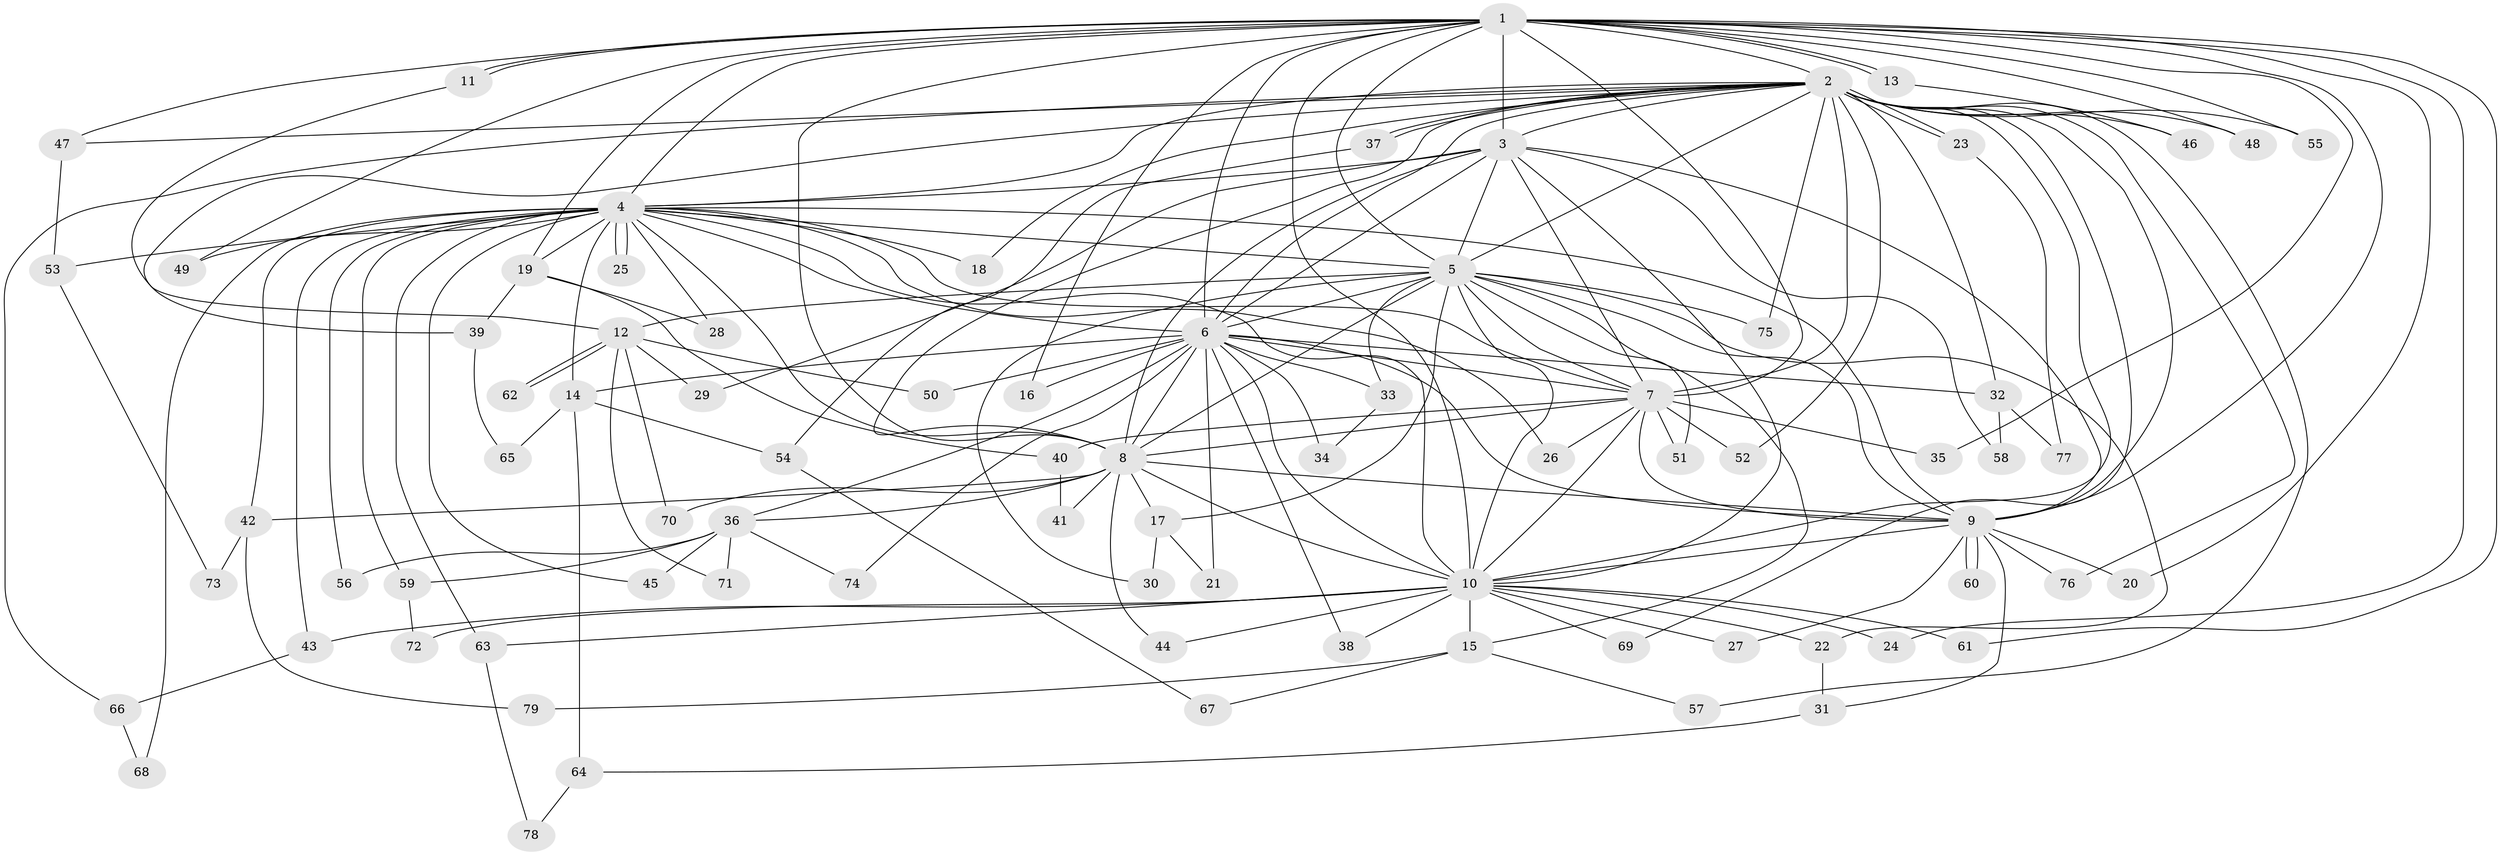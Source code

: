// coarse degree distribution, {21: 0.01694915254237288, 23: 0.05084745762711865, 10: 0.01694915254237288, 16: 0.01694915254237288, 17: 0.01694915254237288, 12: 0.03389830508474576, 3: 0.11864406779661017, 8: 0.01694915254237288, 5: 0.03389830508474576, 2: 0.5423728813559322, 4: 0.0847457627118644, 6: 0.01694915254237288, 7: 0.01694915254237288, 1: 0.01694915254237288}
// Generated by graph-tools (version 1.1) at 2025/51/02/27/25 19:51:48]
// undirected, 79 vertices, 183 edges
graph export_dot {
graph [start="1"]
  node [color=gray90,style=filled];
  1;
  2;
  3;
  4;
  5;
  6;
  7;
  8;
  9;
  10;
  11;
  12;
  13;
  14;
  15;
  16;
  17;
  18;
  19;
  20;
  21;
  22;
  23;
  24;
  25;
  26;
  27;
  28;
  29;
  30;
  31;
  32;
  33;
  34;
  35;
  36;
  37;
  38;
  39;
  40;
  41;
  42;
  43;
  44;
  45;
  46;
  47;
  48;
  49;
  50;
  51;
  52;
  53;
  54;
  55;
  56;
  57;
  58;
  59;
  60;
  61;
  62;
  63;
  64;
  65;
  66;
  67;
  68;
  69;
  70;
  71;
  72;
  73;
  74;
  75;
  76;
  77;
  78;
  79;
  1 -- 2;
  1 -- 3;
  1 -- 4;
  1 -- 5;
  1 -- 6;
  1 -- 7;
  1 -- 8;
  1 -- 9;
  1 -- 10;
  1 -- 11;
  1 -- 11;
  1 -- 13;
  1 -- 13;
  1 -- 16;
  1 -- 19;
  1 -- 20;
  1 -- 24;
  1 -- 35;
  1 -- 47;
  1 -- 48;
  1 -- 49;
  1 -- 55;
  1 -- 61;
  2 -- 3;
  2 -- 4;
  2 -- 5;
  2 -- 6;
  2 -- 7;
  2 -- 8;
  2 -- 9;
  2 -- 10;
  2 -- 18;
  2 -- 23;
  2 -- 23;
  2 -- 32;
  2 -- 37;
  2 -- 37;
  2 -- 39;
  2 -- 46;
  2 -- 47;
  2 -- 48;
  2 -- 52;
  2 -- 55;
  2 -- 57;
  2 -- 66;
  2 -- 69;
  2 -- 75;
  2 -- 76;
  3 -- 4;
  3 -- 5;
  3 -- 6;
  3 -- 7;
  3 -- 8;
  3 -- 9;
  3 -- 10;
  3 -- 29;
  3 -- 58;
  4 -- 5;
  4 -- 6;
  4 -- 7;
  4 -- 8;
  4 -- 9;
  4 -- 10;
  4 -- 14;
  4 -- 18;
  4 -- 19;
  4 -- 25;
  4 -- 25;
  4 -- 26;
  4 -- 28;
  4 -- 42;
  4 -- 43;
  4 -- 45;
  4 -- 49;
  4 -- 53;
  4 -- 56;
  4 -- 59;
  4 -- 63;
  4 -- 68;
  5 -- 6;
  5 -- 7;
  5 -- 8;
  5 -- 9;
  5 -- 10;
  5 -- 12;
  5 -- 15;
  5 -- 17;
  5 -- 22;
  5 -- 30;
  5 -- 33;
  5 -- 51;
  5 -- 75;
  6 -- 7;
  6 -- 8;
  6 -- 9;
  6 -- 10;
  6 -- 14;
  6 -- 16;
  6 -- 21;
  6 -- 32;
  6 -- 33;
  6 -- 34;
  6 -- 36;
  6 -- 38;
  6 -- 50;
  6 -- 74;
  7 -- 8;
  7 -- 9;
  7 -- 10;
  7 -- 26;
  7 -- 35;
  7 -- 40;
  7 -- 51;
  7 -- 52;
  8 -- 9;
  8 -- 10;
  8 -- 17;
  8 -- 36;
  8 -- 41;
  8 -- 42;
  8 -- 44;
  8 -- 70;
  9 -- 10;
  9 -- 20;
  9 -- 27;
  9 -- 31;
  9 -- 60;
  9 -- 60;
  9 -- 76;
  10 -- 15;
  10 -- 22;
  10 -- 24;
  10 -- 27;
  10 -- 38;
  10 -- 43;
  10 -- 44;
  10 -- 61;
  10 -- 63;
  10 -- 69;
  10 -- 72;
  11 -- 12;
  12 -- 29;
  12 -- 50;
  12 -- 62;
  12 -- 62;
  12 -- 70;
  12 -- 71;
  13 -- 46;
  14 -- 54;
  14 -- 64;
  14 -- 65;
  15 -- 57;
  15 -- 67;
  15 -- 79;
  17 -- 21;
  17 -- 30;
  19 -- 28;
  19 -- 39;
  19 -- 40;
  22 -- 31;
  23 -- 77;
  31 -- 64;
  32 -- 58;
  32 -- 77;
  33 -- 34;
  36 -- 45;
  36 -- 56;
  36 -- 59;
  36 -- 71;
  36 -- 74;
  37 -- 54;
  39 -- 65;
  40 -- 41;
  42 -- 73;
  42 -- 79;
  43 -- 66;
  47 -- 53;
  53 -- 73;
  54 -- 67;
  59 -- 72;
  63 -- 78;
  64 -- 78;
  66 -- 68;
}
